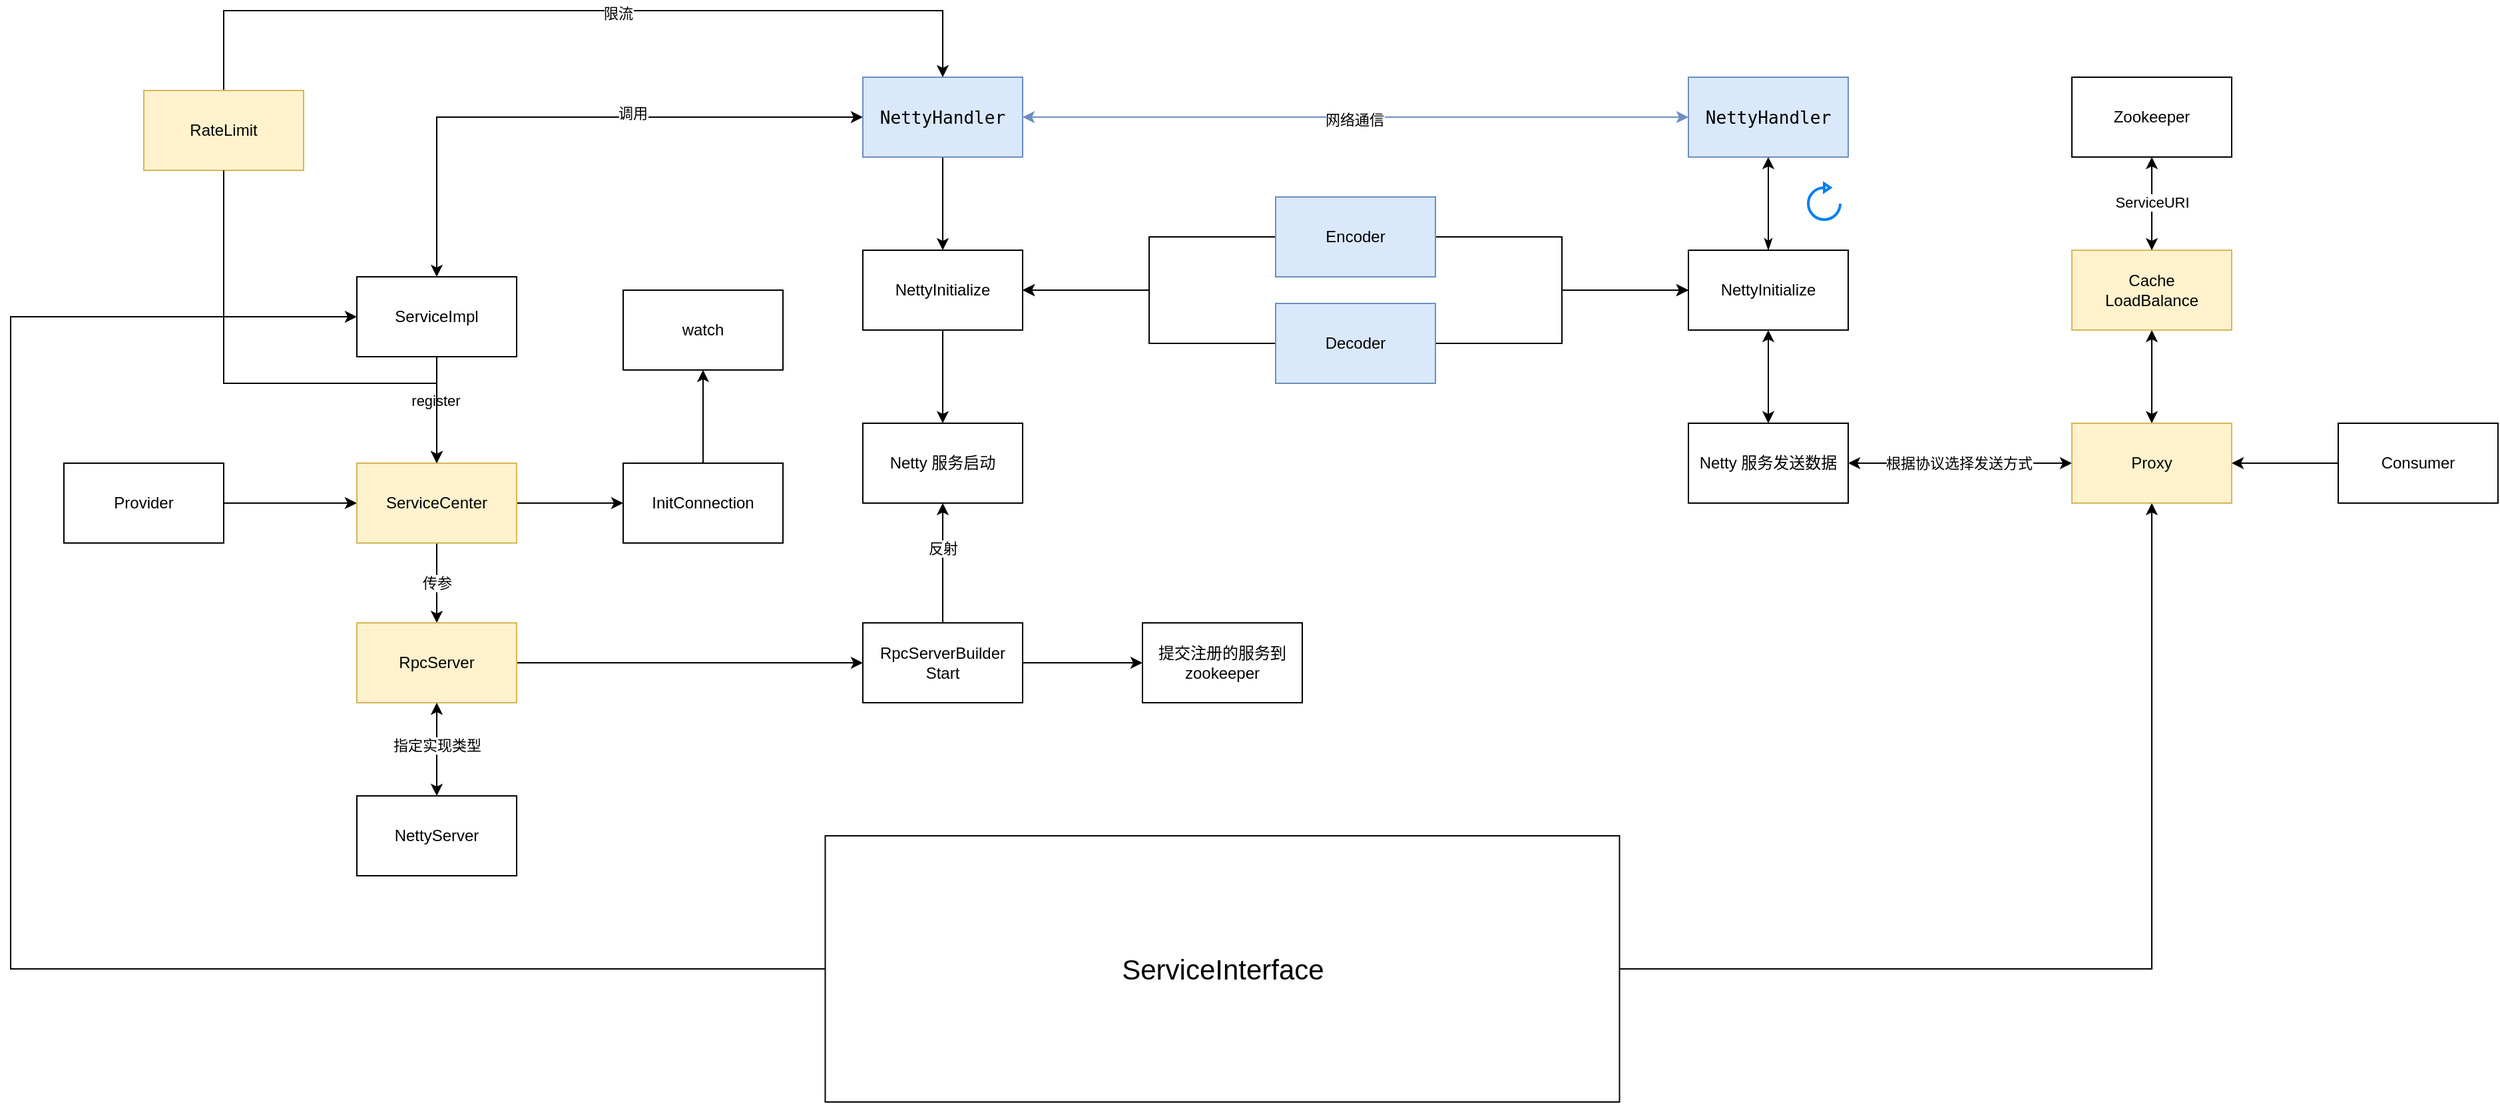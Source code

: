<mxfile version="28.1.2">
  <diagram name="第 1 页" id="nPo2o0PRnlDx6VbOVV2b">
    <mxGraphModel dx="1426" dy="1941" grid="1" gridSize="10" guides="1" tooltips="1" connect="1" arrows="1" fold="1" page="1" pageScale="1" pageWidth="827" pageHeight="1169" math="0" shadow="0">
      <root>
        <mxCell id="0" />
        <mxCell id="1" parent="0" />
        <mxCell id="qvEVlxeyxFjj9wp3Fzey-3" value="" style="edgeStyle=orthogonalEdgeStyle;rounded=0;orthogonalLoop=1;jettySize=auto;html=1;" parent="1" source="qvEVlxeyxFjj9wp3Fzey-1" target="qvEVlxeyxFjj9wp3Fzey-2" edge="1">
          <mxGeometry relative="1" as="geometry" />
        </mxCell>
        <mxCell id="qvEVlxeyxFjj9wp3Fzey-1" value="Provider" style="rounded=0;whiteSpace=wrap;html=1;" parent="1" vertex="1">
          <mxGeometry x="80" y="280" width="120" height="60" as="geometry" />
        </mxCell>
        <mxCell id="qvEVlxeyxFjj9wp3Fzey-13" value="传参" style="edgeStyle=orthogonalEdgeStyle;rounded=0;orthogonalLoop=1;jettySize=auto;html=1;entryX=0.5;entryY=0;entryDx=0;entryDy=0;" parent="1" source="qvEVlxeyxFjj9wp3Fzey-2" target="qvEVlxeyxFjj9wp3Fzey-11" edge="1">
          <mxGeometry relative="1" as="geometry" />
        </mxCell>
        <mxCell id="qvEVlxeyxFjj9wp3Fzey-22" value="" style="edgeStyle=orthogonalEdgeStyle;rounded=0;orthogonalLoop=1;jettySize=auto;html=1;" parent="1" source="qvEVlxeyxFjj9wp3Fzey-2" target="qvEVlxeyxFjj9wp3Fzey-21" edge="1">
          <mxGeometry relative="1" as="geometry" />
        </mxCell>
        <mxCell id="qvEVlxeyxFjj9wp3Fzey-2" value="ServiceCenter" style="whiteSpace=wrap;html=1;rounded=0;fillColor=#fff2cc;strokeColor=#d6b656;" parent="1" vertex="1">
          <mxGeometry x="300" y="280" width="120" height="60" as="geometry" />
        </mxCell>
        <mxCell id="qvEVlxeyxFjj9wp3Fzey-8" style="edgeStyle=orthogonalEdgeStyle;rounded=0;orthogonalLoop=1;jettySize=auto;html=1;entryX=0.5;entryY=0;entryDx=0;entryDy=0;" parent="1" source="qvEVlxeyxFjj9wp3Fzey-6" target="qvEVlxeyxFjj9wp3Fzey-2" edge="1">
          <mxGeometry relative="1" as="geometry" />
        </mxCell>
        <mxCell id="qvEVlxeyxFjj9wp3Fzey-9" value="register" style="edgeLabel;html=1;align=center;verticalAlign=middle;resizable=0;points=[];" parent="qvEVlxeyxFjj9wp3Fzey-8" vertex="1" connectable="0">
          <mxGeometry x="-0.171" y="-1" relative="1" as="geometry">
            <mxPoint as="offset" />
          </mxGeometry>
        </mxCell>
        <mxCell id="qvEVlxeyxFjj9wp3Fzey-6" value="ServiceImpl" style="rounded=0;whiteSpace=wrap;html=1;" parent="1" vertex="1">
          <mxGeometry x="300" y="140" width="120" height="60" as="geometry" />
        </mxCell>
        <mxCell id="qvEVlxeyxFjj9wp3Fzey-20" value="" style="edgeStyle=orthogonalEdgeStyle;rounded=0;orthogonalLoop=1;jettySize=auto;html=1;" parent="1" source="qvEVlxeyxFjj9wp3Fzey-11" target="qvEVlxeyxFjj9wp3Fzey-19" edge="1">
          <mxGeometry relative="1" as="geometry" />
        </mxCell>
        <mxCell id="qvEVlxeyxFjj9wp3Fzey-11" value="RpcServer" style="whiteSpace=wrap;html=1;rounded=0;fillColor=#fff2cc;strokeColor=#d6b656;" parent="1" vertex="1">
          <mxGeometry x="300" y="400" width="120" height="60" as="geometry" />
        </mxCell>
        <mxCell id="qvEVlxeyxFjj9wp3Fzey-14" value="NettyServer" style="rounded=0;whiteSpace=wrap;html=1;" parent="1" vertex="1">
          <mxGeometry x="300" y="530" width="120" height="60" as="geometry" />
        </mxCell>
        <mxCell id="qvEVlxeyxFjj9wp3Fzey-16" value="" style="endArrow=classic;startArrow=classic;html=1;rounded=0;entryX=0.5;entryY=1;entryDx=0;entryDy=0;exitX=0.5;exitY=0;exitDx=0;exitDy=0;" parent="1" source="qvEVlxeyxFjj9wp3Fzey-14" target="qvEVlxeyxFjj9wp3Fzey-11" edge="1">
          <mxGeometry width="50" height="50" relative="1" as="geometry">
            <mxPoint x="200" y="590" as="sourcePoint" />
            <mxPoint x="250" y="540" as="targetPoint" />
          </mxGeometry>
        </mxCell>
        <mxCell id="qvEVlxeyxFjj9wp3Fzey-17" value="指定实现类型" style="edgeLabel;html=1;align=center;verticalAlign=middle;resizable=0;points=[];" parent="qvEVlxeyxFjj9wp3Fzey-16" vertex="1" connectable="0">
          <mxGeometry x="0.1" relative="1" as="geometry">
            <mxPoint as="offset" />
          </mxGeometry>
        </mxCell>
        <mxCell id="qvEVlxeyxFjj9wp3Fzey-26" style="edgeStyle=orthogonalEdgeStyle;rounded=0;orthogonalLoop=1;jettySize=auto;html=1;entryX=0.5;entryY=1;entryDx=0;entryDy=0;" parent="1" source="qvEVlxeyxFjj9wp3Fzey-19" target="qvEVlxeyxFjj9wp3Fzey-25" edge="1">
          <mxGeometry relative="1" as="geometry" />
        </mxCell>
        <mxCell id="qvEVlxeyxFjj9wp3Fzey-27" value="反射" style="edgeLabel;html=1;align=center;verticalAlign=middle;resizable=0;points=[];" parent="qvEVlxeyxFjj9wp3Fzey-26" vertex="1" connectable="0">
          <mxGeometry x="0.246" relative="1" as="geometry">
            <mxPoint as="offset" />
          </mxGeometry>
        </mxCell>
        <mxCell id="qvEVlxeyxFjj9wp3Fzey-19" value="RpcServerBuilder&lt;div&gt;Start&lt;/div&gt;" style="whiteSpace=wrap;html=1;rounded=0;" parent="1" vertex="1">
          <mxGeometry x="680" y="400" width="120" height="60" as="geometry" />
        </mxCell>
        <mxCell id="qvEVlxeyxFjj9wp3Fzey-42" style="edgeStyle=orthogonalEdgeStyle;rounded=0;orthogonalLoop=1;jettySize=auto;html=1;entryX=0.5;entryY=1;entryDx=0;entryDy=0;" parent="1" source="qvEVlxeyxFjj9wp3Fzey-21" target="qvEVlxeyxFjj9wp3Fzey-40" edge="1">
          <mxGeometry relative="1" as="geometry" />
        </mxCell>
        <mxCell id="qvEVlxeyxFjj9wp3Fzey-21" value="InitConnection" style="whiteSpace=wrap;html=1;rounded=0;" parent="1" vertex="1">
          <mxGeometry x="500" y="280" width="120" height="60" as="geometry" />
        </mxCell>
        <mxCell id="qvEVlxeyxFjj9wp3Fzey-23" value="提交注册的服务到&lt;div&gt;zookeeper&lt;/div&gt;" style="whiteSpace=wrap;html=1;rounded=0;" parent="1" vertex="1">
          <mxGeometry x="890" y="400" width="120" height="60" as="geometry" />
        </mxCell>
        <mxCell id="qvEVlxeyxFjj9wp3Fzey-32" style="edgeStyle=orthogonalEdgeStyle;rounded=0;orthogonalLoop=1;jettySize=auto;html=1;exitX=1;exitY=0.5;exitDx=0;exitDy=0;entryX=0;entryY=0.5;entryDx=0;entryDy=0;" parent="1" source="qvEVlxeyxFjj9wp3Fzey-19" target="qvEVlxeyxFjj9wp3Fzey-23" edge="1">
          <mxGeometry relative="1" as="geometry" />
        </mxCell>
        <mxCell id="qvEVlxeyxFjj9wp3Fzey-25" value="Netty 服务启动" style="whiteSpace=wrap;html=1;rounded=0;" parent="1" vertex="1">
          <mxGeometry x="680" y="250" width="120" height="60" as="geometry" />
        </mxCell>
        <mxCell id="qvEVlxeyxFjj9wp3Fzey-29" style="edgeStyle=orthogonalEdgeStyle;rounded=0;orthogonalLoop=1;jettySize=auto;html=1;entryX=0.5;entryY=0;entryDx=0;entryDy=0;" parent="1" source="qvEVlxeyxFjj9wp3Fzey-28" target="qvEVlxeyxFjj9wp3Fzey-25" edge="1">
          <mxGeometry relative="1" as="geometry" />
        </mxCell>
        <mxCell id="qvEVlxeyxFjj9wp3Fzey-28" value="NettyInitialize" style="whiteSpace=wrap;html=1;rounded=0;" parent="1" vertex="1">
          <mxGeometry x="680" y="120" width="120" height="60" as="geometry" />
        </mxCell>
        <mxCell id="qvEVlxeyxFjj9wp3Fzey-31" style="edgeStyle=orthogonalEdgeStyle;rounded=0;orthogonalLoop=1;jettySize=auto;html=1;entryX=0.5;entryY=0;entryDx=0;entryDy=0;" parent="1" source="qvEVlxeyxFjj9wp3Fzey-30" target="qvEVlxeyxFjj9wp3Fzey-28" edge="1">
          <mxGeometry relative="1" as="geometry" />
        </mxCell>
        <mxCell id="qvEVlxeyxFjj9wp3Fzey-33" style="edgeStyle=orthogonalEdgeStyle;rounded=0;orthogonalLoop=1;jettySize=auto;html=1;entryX=0.5;entryY=0;entryDx=0;entryDy=0;startArrow=classic;startFill=1;" parent="1" source="qvEVlxeyxFjj9wp3Fzey-30" target="qvEVlxeyxFjj9wp3Fzey-6" edge="1">
          <mxGeometry relative="1" as="geometry" />
        </mxCell>
        <mxCell id="qvEVlxeyxFjj9wp3Fzey-34" value="调用" style="edgeLabel;html=1;align=center;verticalAlign=middle;resizable=0;points=[];" parent="qvEVlxeyxFjj9wp3Fzey-33" vertex="1" connectable="0">
          <mxGeometry x="-0.213" y="-3" relative="1" as="geometry">
            <mxPoint as="offset" />
          </mxGeometry>
        </mxCell>
        <mxCell id="qvEVlxeyxFjj9wp3Fzey-30" value="&lt;div style=&quot;&quot;&gt;&lt;pre style=&quot;font-family:&#39;JetBrains Mono&#39;,monospace;font-size:9.8pt;&quot;&gt;NettyHandler&lt;/pre&gt;&lt;/div&gt;" style="whiteSpace=wrap;html=1;fillColor=#dae8fc;strokeColor=#6c8ebf;fontColor=#000000;labelBackgroundColor=none;" parent="1" vertex="1">
          <mxGeometry x="680" y="-10" width="120" height="60" as="geometry" />
        </mxCell>
        <mxCell id="qvEVlxeyxFjj9wp3Fzey-38" style="edgeStyle=orthogonalEdgeStyle;rounded=0;orthogonalLoop=1;jettySize=auto;html=1;entryX=1;entryY=0.5;entryDx=0;entryDy=0;" parent="1" source="qvEVlxeyxFjj9wp3Fzey-36" target="qvEVlxeyxFjj9wp3Fzey-28" edge="1">
          <mxGeometry relative="1" as="geometry" />
        </mxCell>
        <mxCell id="qvEVlxeyxFjj9wp3Fzey-52" style="edgeStyle=orthogonalEdgeStyle;rounded=0;orthogonalLoop=1;jettySize=auto;html=1;entryX=0;entryY=0.5;entryDx=0;entryDy=0;" parent="1" source="qvEVlxeyxFjj9wp3Fzey-36" target="qvEVlxeyxFjj9wp3Fzey-51" edge="1">
          <mxGeometry relative="1" as="geometry" />
        </mxCell>
        <mxCell id="qvEVlxeyxFjj9wp3Fzey-36" value="Encoder" style="whiteSpace=wrap;html=1;rounded=0;fillColor=#dae8fc;strokeColor=#6c8ebf;" parent="1" vertex="1">
          <mxGeometry x="990" y="80" width="120" height="60" as="geometry" />
        </mxCell>
        <mxCell id="qvEVlxeyxFjj9wp3Fzey-39" style="edgeStyle=orthogonalEdgeStyle;rounded=0;orthogonalLoop=1;jettySize=auto;html=1;entryX=1;entryY=0.5;entryDx=0;entryDy=0;" parent="1" source="qvEVlxeyxFjj9wp3Fzey-37" target="qvEVlxeyxFjj9wp3Fzey-28" edge="1">
          <mxGeometry relative="1" as="geometry" />
        </mxCell>
        <mxCell id="qvEVlxeyxFjj9wp3Fzey-53" style="edgeStyle=orthogonalEdgeStyle;rounded=0;orthogonalLoop=1;jettySize=auto;html=1;entryX=0;entryY=0.5;entryDx=0;entryDy=0;" parent="1" source="qvEVlxeyxFjj9wp3Fzey-37" target="qvEVlxeyxFjj9wp3Fzey-51" edge="1">
          <mxGeometry relative="1" as="geometry" />
        </mxCell>
        <mxCell id="qvEVlxeyxFjj9wp3Fzey-37" value="Decoder" style="whiteSpace=wrap;html=1;rounded=0;fillColor=#dae8fc;strokeColor=#6c8ebf;" parent="1" vertex="1">
          <mxGeometry x="990" y="160" width="120" height="60" as="geometry" />
        </mxCell>
        <mxCell id="qvEVlxeyxFjj9wp3Fzey-40" value="watch" style="whiteSpace=wrap;html=1;rounded=0;" parent="1" vertex="1">
          <mxGeometry x="500" y="150" width="120" height="60" as="geometry" />
        </mxCell>
        <mxCell id="qvEVlxeyxFjj9wp3Fzey-43" value="&lt;div style=&quot;&quot;&gt;&lt;pre style=&quot;font-family:&#39;JetBrains Mono&#39;,monospace;font-size:9.8pt;&quot;&gt;NettyHandler&lt;/pre&gt;&lt;/div&gt;" style="whiteSpace=wrap;html=1;labelBackgroundColor=none;fillColor=#dae8fc;strokeColor=#6c8ebf;" parent="1" vertex="1">
          <mxGeometry x="1300" y="-10" width="120" height="60" as="geometry" />
        </mxCell>
        <mxCell id="qvEVlxeyxFjj9wp3Fzey-44" value="" style="endArrow=classic;startArrow=classic;html=1;rounded=0;exitX=1;exitY=0.5;exitDx=0;exitDy=0;entryX=0;entryY=0.5;entryDx=0;entryDy=0;fillColor=#dae8fc;strokeColor=#6c8ebf;" parent="1" source="qvEVlxeyxFjj9wp3Fzey-30" target="qvEVlxeyxFjj9wp3Fzey-43" edge="1">
          <mxGeometry width="50" height="50" relative="1" as="geometry">
            <mxPoint x="980" y="20" as="sourcePoint" />
            <mxPoint x="1030" y="-30" as="targetPoint" />
          </mxGeometry>
        </mxCell>
        <mxCell id="qvEVlxeyxFjj9wp3Fzey-45" value="网络通信" style="edgeLabel;html=1;align=center;verticalAlign=middle;resizable=0;points=[];" parent="qvEVlxeyxFjj9wp3Fzey-44" vertex="1" connectable="0">
          <mxGeometry x="-0.004" y="-2" relative="1" as="geometry">
            <mxPoint as="offset" />
          </mxGeometry>
        </mxCell>
        <mxCell id="qvEVlxeyxFjj9wp3Fzey-56" style="edgeStyle=orthogonalEdgeStyle;rounded=0;orthogonalLoop=1;jettySize=auto;html=1;entryX=0.5;entryY=1;entryDx=0;entryDy=0;startArrow=classic;startFill=1;" parent="1" source="qvEVlxeyxFjj9wp3Fzey-49" target="qvEVlxeyxFjj9wp3Fzey-51" edge="1">
          <mxGeometry relative="1" as="geometry" />
        </mxCell>
        <mxCell id="qvEVlxeyxFjj9wp3Fzey-49" value="Netty 服务发送数据" style="whiteSpace=wrap;html=1;rounded=0;" parent="1" vertex="1">
          <mxGeometry x="1300" y="250" width="120" height="60" as="geometry" />
        </mxCell>
        <mxCell id="qvEVlxeyxFjj9wp3Fzey-57" style="edgeStyle=orthogonalEdgeStyle;rounded=0;orthogonalLoop=1;jettySize=auto;html=1;entryX=0.5;entryY=1;entryDx=0;entryDy=0;startArrow=classicThin;startFill=1;" parent="1" source="qvEVlxeyxFjj9wp3Fzey-51" target="qvEVlxeyxFjj9wp3Fzey-43" edge="1">
          <mxGeometry relative="1" as="geometry" />
        </mxCell>
        <mxCell id="qvEVlxeyxFjj9wp3Fzey-51" value="NettyInitialize" style="whiteSpace=wrap;html=1;rounded=0;" parent="1" vertex="1">
          <mxGeometry x="1300" y="120" width="120" height="60" as="geometry" />
        </mxCell>
        <mxCell id="qvEVlxeyxFjj9wp3Fzey-63" value="" style="edgeStyle=orthogonalEdgeStyle;rounded=0;orthogonalLoop=1;jettySize=auto;html=1;" parent="1" source="qvEVlxeyxFjj9wp3Fzey-58" target="qvEVlxeyxFjj9wp3Fzey-62" edge="1">
          <mxGeometry relative="1" as="geometry" />
        </mxCell>
        <mxCell id="qvEVlxeyxFjj9wp3Fzey-58" value="Consumer" style="rounded=0;whiteSpace=wrap;html=1;" parent="1" vertex="1">
          <mxGeometry x="1788" y="250" width="120" height="60" as="geometry" />
        </mxCell>
        <mxCell id="qvEVlxeyxFjj9wp3Fzey-60" style="edgeStyle=orthogonalEdgeStyle;rounded=0;orthogonalLoop=1;jettySize=auto;html=1;entryX=0;entryY=0.5;entryDx=0;entryDy=0;exitX=0;exitY=0.5;exitDx=0;exitDy=0;" parent="1" source="qvEVlxeyxFjj9wp3Fzey-59" target="qvEVlxeyxFjj9wp3Fzey-6" edge="1">
          <mxGeometry relative="1" as="geometry">
            <Array as="points">
              <mxPoint x="40" y="660" />
              <mxPoint x="40" y="170" />
            </Array>
          </mxGeometry>
        </mxCell>
        <mxCell id="qvEVlxeyxFjj9wp3Fzey-64" style="edgeStyle=orthogonalEdgeStyle;rounded=0;orthogonalLoop=1;jettySize=auto;html=1;exitX=1;exitY=0.5;exitDx=0;exitDy=0;entryX=0.5;entryY=1;entryDx=0;entryDy=0;" parent="1" source="qvEVlxeyxFjj9wp3Fzey-59" target="qvEVlxeyxFjj9wp3Fzey-62" edge="1">
          <mxGeometry relative="1" as="geometry" />
        </mxCell>
        <mxCell id="qvEVlxeyxFjj9wp3Fzey-59" value="&lt;font style=&quot;font-size: 21px;&quot;&gt;ServiceInterface&lt;/font&gt;" style="rounded=0;whiteSpace=wrap;html=1;" parent="1" vertex="1">
          <mxGeometry x="651.75" y="560" width="596.5" height="200" as="geometry" />
        </mxCell>
        <mxCell id="qvEVlxeyxFjj9wp3Fzey-70" style="edgeStyle=orthogonalEdgeStyle;rounded=0;orthogonalLoop=1;jettySize=auto;html=1;entryX=1;entryY=0.5;entryDx=0;entryDy=0;startArrow=classic;startFill=1;" parent="1" source="qvEVlxeyxFjj9wp3Fzey-62" target="qvEVlxeyxFjj9wp3Fzey-49" edge="1">
          <mxGeometry relative="1" as="geometry" />
        </mxCell>
        <mxCell id="qvEVlxeyxFjj9wp3Fzey-75" value="根据协议选择发送方式" style="edgeLabel;html=1;align=center;verticalAlign=middle;resizable=0;points=[];" parent="qvEVlxeyxFjj9wp3Fzey-70" vertex="1" connectable="0">
          <mxGeometry x="0.175" y="1" relative="1" as="geometry">
            <mxPoint x="13" y="-1" as="offset" />
          </mxGeometry>
        </mxCell>
        <mxCell id="qvEVlxeyxFjj9wp3Fzey-62" value="Proxy" style="whiteSpace=wrap;html=1;rounded=0;fillColor=#fff2cc;strokeColor=#d6b656;" parent="1" vertex="1">
          <mxGeometry x="1588" y="250" width="120" height="60" as="geometry" />
        </mxCell>
        <mxCell id="qvEVlxeyxFjj9wp3Fzey-66" value="Zookeeper" style="whiteSpace=wrap;html=1;rounded=0;" parent="1" vertex="1">
          <mxGeometry x="1588" y="-10" width="120" height="60" as="geometry" />
        </mxCell>
        <mxCell id="qvEVlxeyxFjj9wp3Fzey-73" style="rounded=0;orthogonalLoop=1;jettySize=auto;html=1;entryX=0.5;entryY=0;entryDx=0;entryDy=0;startArrow=classic;startFill=1;" parent="1" source="qvEVlxeyxFjj9wp3Fzey-71" target="qvEVlxeyxFjj9wp3Fzey-62" edge="1">
          <mxGeometry relative="1" as="geometry" />
        </mxCell>
        <mxCell id="qvEVlxeyxFjj9wp3Fzey-71" value="Cache&lt;div&gt;LoadBalance&lt;/div&gt;" style="whiteSpace=wrap;html=1;rounded=0;fillColor=#fff2cc;strokeColor=#d6b656;" parent="1" vertex="1">
          <mxGeometry x="1588" y="120" width="120" height="60" as="geometry" />
        </mxCell>
        <mxCell id="qvEVlxeyxFjj9wp3Fzey-72" value="" style="endArrow=classic;startArrow=classic;html=1;rounded=0;entryX=0.5;entryY=1;entryDx=0;entryDy=0;exitX=0.5;exitY=0;exitDx=0;exitDy=0;" parent="1" source="qvEVlxeyxFjj9wp3Fzey-71" target="qvEVlxeyxFjj9wp3Fzey-66" edge="1">
          <mxGeometry width="50" height="50" relative="1" as="geometry">
            <mxPoint x="1520" y="150" as="sourcePoint" />
            <mxPoint x="1570" y="100" as="targetPoint" />
          </mxGeometry>
        </mxCell>
        <mxCell id="qvEVlxeyxFjj9wp3Fzey-74" value="ServiceURI" style="edgeLabel;html=1;align=center;verticalAlign=middle;resizable=0;points=[];" parent="qvEVlxeyxFjj9wp3Fzey-72" vertex="1" connectable="0">
          <mxGeometry x="0.047" relative="1" as="geometry">
            <mxPoint as="offset" />
          </mxGeometry>
        </mxCell>
        <mxCell id="Y1vPbgsseN96M4vT2CLB-2" value="" style="html=1;verticalLabelPosition=bottom;align=center;labelBackgroundColor=#ffffff;verticalAlign=top;strokeWidth=2;strokeColor=#0080F0;shadow=0;dashed=0;shape=mxgraph.ios7.icons.reload;" parent="1" vertex="1">
          <mxGeometry x="1390" y="70" width="24" height="27" as="geometry" />
        </mxCell>
        <mxCell id="LUDojROn2vz9iZoSnnhp-3" style="edgeStyle=orthogonalEdgeStyle;rounded=0;orthogonalLoop=1;jettySize=auto;html=1;entryX=0.5;entryY=0;entryDx=0;entryDy=0;" parent="1" source="LUDojROn2vz9iZoSnnhp-1" target="qvEVlxeyxFjj9wp3Fzey-30" edge="1">
          <mxGeometry relative="1" as="geometry">
            <Array as="points">
              <mxPoint x="200" y="-60" />
              <mxPoint x="740" y="-60" />
            </Array>
          </mxGeometry>
        </mxCell>
        <mxCell id="LUDojROn2vz9iZoSnnhp-4" value="限流" style="edgeLabel;html=1;align=center;verticalAlign=middle;resizable=0;points=[];" parent="LUDojROn2vz9iZoSnnhp-3" vertex="1" connectable="0">
          <mxGeometry x="0.095" y="-2" relative="1" as="geometry">
            <mxPoint as="offset" />
          </mxGeometry>
        </mxCell>
        <mxCell id="LUDojROn2vz9iZoSnnhp-1" value="RateLimit" style="whiteSpace=wrap;html=1;rounded=0;fillColor=#fff2cc;strokeColor=#d6b656;" parent="1" vertex="1">
          <mxGeometry x="140" width="120" height="60" as="geometry" />
        </mxCell>
        <mxCell id="LUDojROn2vz9iZoSnnhp-2" style="edgeStyle=orthogonalEdgeStyle;rounded=0;orthogonalLoop=1;jettySize=auto;html=1;entryX=0.5;entryY=0;entryDx=0;entryDy=0;exitX=0.5;exitY=1;exitDx=0;exitDy=0;" parent="1" source="LUDojROn2vz9iZoSnnhp-1" target="qvEVlxeyxFjj9wp3Fzey-2" edge="1">
          <mxGeometry relative="1" as="geometry">
            <Array as="points">
              <mxPoint x="200" y="220" />
              <mxPoint x="360" y="220" />
            </Array>
          </mxGeometry>
        </mxCell>
      </root>
    </mxGraphModel>
  </diagram>
</mxfile>
